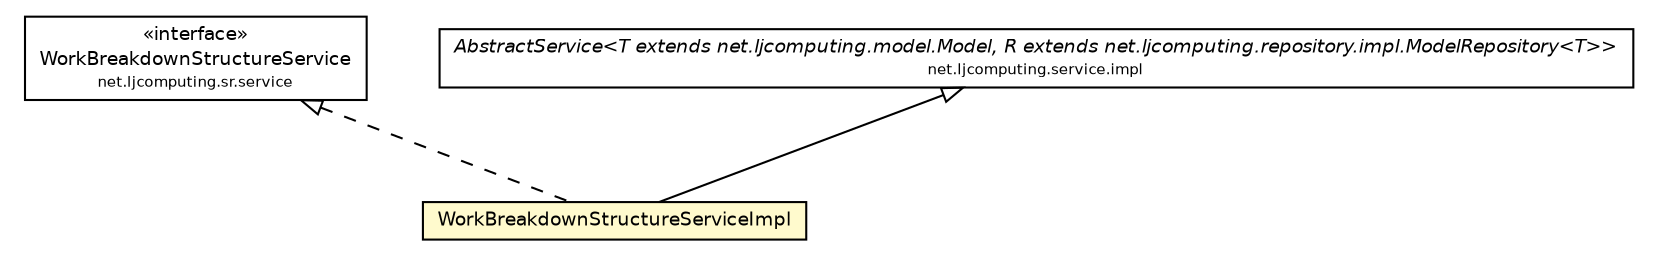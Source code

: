 #!/usr/local/bin/dot
#
# Class diagram 
# Generated by UMLGraph version R5_6 (http://www.umlgraph.org/)
#

digraph G {
	edge [fontname="Helvetica",fontsize=10,labelfontname="Helvetica",labelfontsize=10];
	node [fontname="Helvetica",fontsize=10,shape=plaintext];
	nodesep=0.25;
	ranksep=0.5;
	// net.ljcomputing.sr.service.WorkBreakdownStructureService
	c169 [label=<<table title="net.ljcomputing.sr.service.WorkBreakdownStructureService" border="0" cellborder="1" cellspacing="0" cellpadding="2" port="p" href="../WorkBreakdownStructureService.html">
		<tr><td><table border="0" cellspacing="0" cellpadding="1">
<tr><td align="center" balign="center"> &#171;interface&#187; </td></tr>
<tr><td align="center" balign="center"> WorkBreakdownStructureService </td></tr>
<tr><td align="center" balign="center"><font point-size="7.0"> net.ljcomputing.sr.service </font></td></tr>
		</table></td></tr>
		</table>>, URL="../WorkBreakdownStructureService.html", fontname="Helvetica", fontcolor="black", fontsize=9.0];
	// net.ljcomputing.sr.service.impl.WorkBreakdownStructureServiceImpl
	c173 [label=<<table title="net.ljcomputing.sr.service.impl.WorkBreakdownStructureServiceImpl" border="0" cellborder="1" cellspacing="0" cellpadding="2" port="p" bgcolor="lemonChiffon" href="./WorkBreakdownStructureServiceImpl.html">
		<tr><td><table border="0" cellspacing="0" cellpadding="1">
<tr><td align="center" balign="center"> WorkBreakdownStructureServiceImpl </td></tr>
		</table></td></tr>
		</table>>, URL="./WorkBreakdownStructureServiceImpl.html", fontname="Helvetica", fontcolor="black", fontsize=9.0];
	//net.ljcomputing.sr.service.impl.WorkBreakdownStructureServiceImpl extends net.ljcomputing.service.impl.AbstractService<net.ljcomputing.sr.model.WorkBreakdownStructure, net.ljcomputing.sr.repository.impl.WorkBreakdownStructureRepositoryImpl>
	c176:p -> c173:p [dir=back,arrowtail=empty];
	//net.ljcomputing.sr.service.impl.WorkBreakdownStructureServiceImpl implements net.ljcomputing.sr.service.WorkBreakdownStructureService
	c169:p -> c173:p [dir=back,arrowtail=empty,style=dashed];
	// net.ljcomputing.service.impl.AbstractService<T extends net.ljcomputing.model.Model, R extends net.ljcomputing.repository.impl.ModelRepository<T>>
	c176 [label=<<table title="net.ljcomputing.service.impl.AbstractService" border="0" cellborder="1" cellspacing="0" cellpadding="2" port="p" href="http://java.sun.com/j2se/1.4.2/docs/api/net/ljcomputing/service/impl/AbstractService.html">
		<tr><td><table border="0" cellspacing="0" cellpadding="1">
<tr><td align="center" balign="center"><font face="Helvetica-Oblique"> AbstractService&lt;T extends net.ljcomputing.model.Model, R extends net.ljcomputing.repository.impl.ModelRepository&lt;T&gt;&gt; </font></td></tr>
<tr><td align="center" balign="center"><font point-size="7.0"> net.ljcomputing.service.impl </font></td></tr>
		</table></td></tr>
		</table>>, URL="http://java.sun.com/j2se/1.4.2/docs/api/net/ljcomputing/service/impl/AbstractService.html", fontname="Helvetica", fontcolor="black", fontsize=9.0];
}

